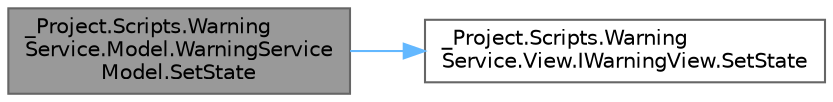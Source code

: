 digraph "_Project.Scripts.WarningService.Model.WarningServiceModel.SetState"
{
 // LATEX_PDF_SIZE
  bgcolor="transparent";
  edge [fontname=Helvetica,fontsize=10,labelfontname=Helvetica,labelfontsize=10];
  node [fontname=Helvetica,fontsize=10,shape=box,height=0.2,width=0.4];
  rankdir="LR";
  Node1 [id="Node000001",label="_Project.Scripts.Warning\lService.Model.WarningService\lModel.SetState",height=0.2,width=0.4,color="gray40", fillcolor="grey60", style="filled", fontcolor="black",tooltip="Метод изменения состояния окна-предупреждения"];
  Node1 -> Node2 [id="edge1_Node000001_Node000002",color="steelblue1",style="solid",tooltip=" "];
  Node2 [id="Node000002",label="_Project.Scripts.Warning\lService.View.IWarningView.SetState",height=0.2,width=0.4,color="grey40", fillcolor="white", style="filled",URL="$interface___project_1_1_scripts_1_1_warning_service_1_1_view_1_1_i_warning_view.html#ae7ddd454d24317429e46e2bdb79b0f9f",tooltip="Метод изменения состояния окна-предупреждения"];
}
